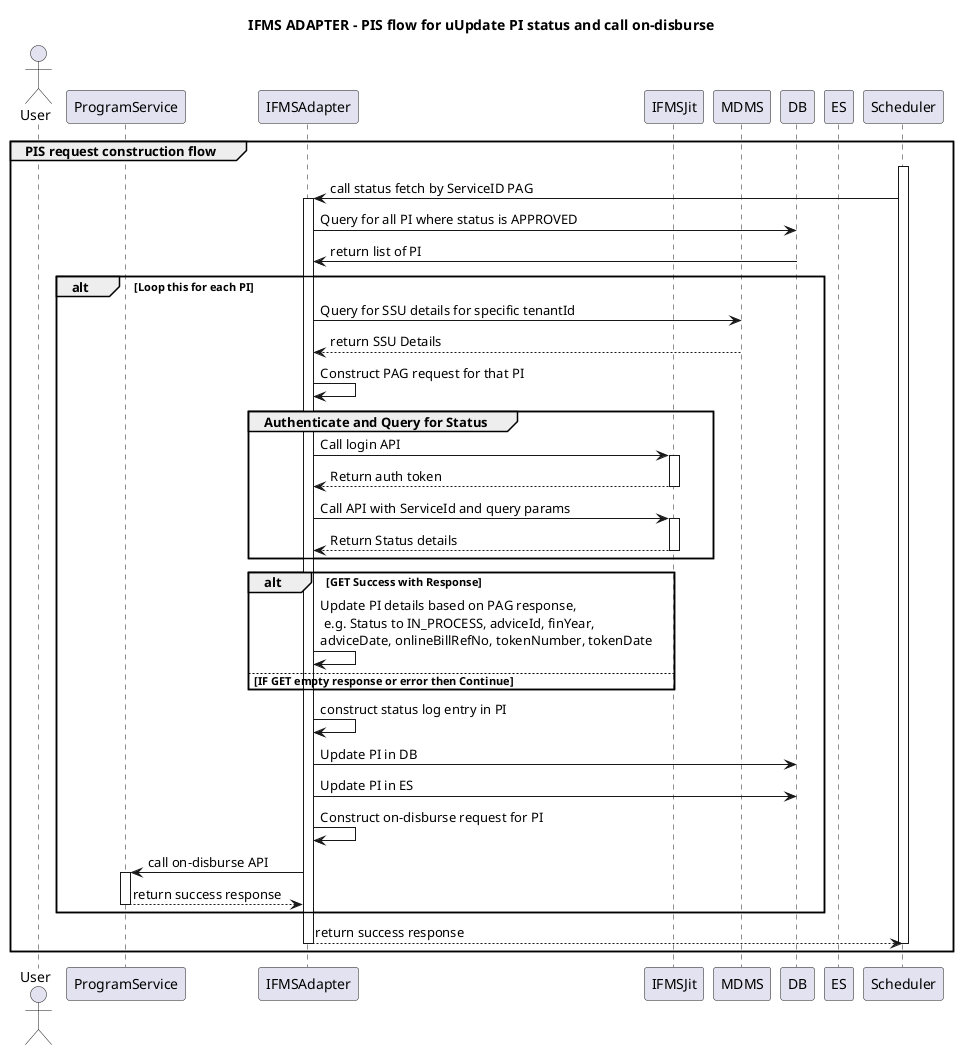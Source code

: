 @startuml
title IFMS ADAPTER - PIS flow for uUpdate PI status and call on-disburse
actor User as User order 0
participant ProgramService as ProgramService order 1
participant IFMSAdapter as IFMSAdapter order 2
participant IFMSJit as IFMSJit order 3
participant MDMS as MDMS order 3
participant DB as DB order 5
participant ES as ES order 6
participant Scheduler as Scheduler order 8


'User -> IFMSAdapter: Request for PI details using /pi/search API
'activate IFMSAdapter
'IFMSAdapter -> DB: Query PI details from DB
'User <-- IFMSAdapter: Return PI details
'deactivate IFMSAdapter

group PIS request construction flow
User -[hidden]> Scheduler
activate Scheduler
Scheduler -> IFMSAdapter: call status fetch by ServiceID PAG
activate IFMSAdapter
IFMSAdapter -> DB: Query for all PI where status is APPROVED
DB -> IFMSAdapter: return list of PI
alt Loop this for each PI
    IFMSAdapter -> MDMS: Query for SSU details for specific tenantId
    IFMSAdapter <-- MDMS: return SSU Details
    IFMSAdapter -> IFMSAdapter: Construct PAG request for that PI
    group Authenticate and Query for Status
        IFMSAdapter -> IFMSJit: Call login API
        activate IFMSJit
        IFMSAdapter <-- IFMSJit: Return auth token
        deactivate IFMSJit
        IFMSAdapter -> IFMSJit: Call API with ServiceId and query params
        activate IFMSJit
        IFMSAdapter <-- IFMSJit: Return Status details
        deactivate IFMSJit
    end
    alt GET Success with Response
        IFMSAdapter -> IFMSAdapter: Update PI details based on PAG response,\n e.g. Status to IN_PROCESS, adviceId, finYear, \nadviceDate, onlineBillRefNo, tokenNumber, tokenDate
    else IF GET empty response or error then Continue
    end
    IFMSAdapter -> IFMSAdapter: construct status log entry in PI
    IFMSAdapter -> DB: Update PI in DB
    IFMSAdapter -> DB: Update PI in ES
    IFMSAdapter -> IFMSAdapter: Construct on-disburse request for PI
    IFMSAdapter -> ProgramService: call on-disburse API
    activate ProgramService
    IFMSAdapter <-- ProgramService: return success response
    deactivate ProgramService
end
Scheduler <-- IFMSAdapter: return success response
deactivate Scheduler
deactivate IFMSAdapter
end
@enduml
